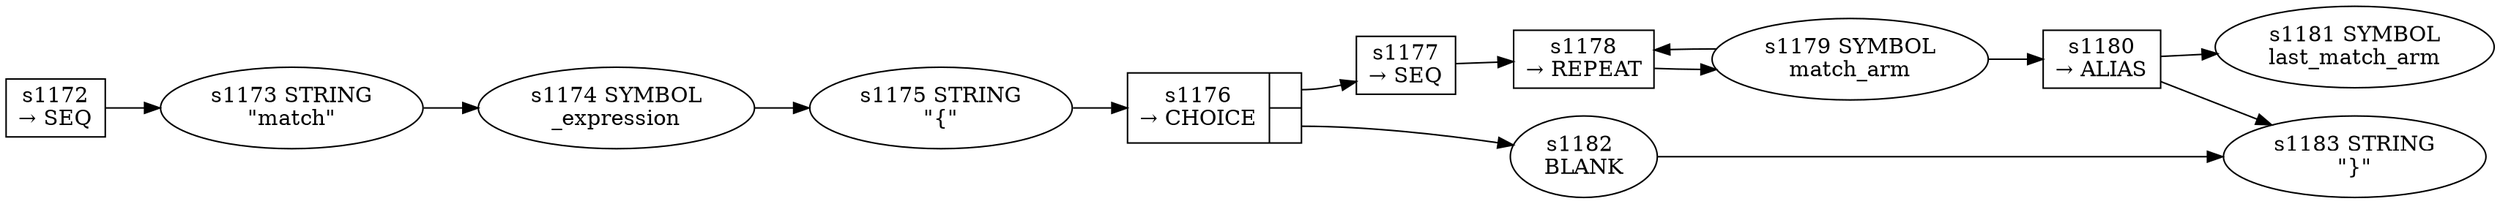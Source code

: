 
  digraph match_expression {
  
    rankdir=LR;
  
    s1172 [label="s1172\n&rarr; SEQ", shape=record, fixedsize=false, peripheries=1];
  s1173 [label="s1173 STRING\n\"match\""];
  s1172 -> s1173 [];
  s1174 [label="s1174 SYMBOL\n_expression" href="rust-grammar.json._expression.dot.svg"];
  s1173 -> s1174 [];
  s1175 [label="s1175 STRING\n\"{\""];
  s1174 -> s1175 [];
  s1176 [label="{s1176\n&rarr; CHOICE|{<p0>|<p1>}}", shape=record, fixedsize=false, peripheries=1];
  s1177 [label="s1177\n&rarr; SEQ", shape=record, fixedsize=false, peripheries=1];
  s1178 [label="s1178\n&rarr; REPEAT", shape=record, fixedsize=false, peripheries=1];
  s1179 [label="s1179 SYMBOL\nmatch_arm" href="rust-grammar.json.match_arm.dot.svg"];
  s1178 -> s1179 [];
  s1179 -> s1178 [];
  s1177 -> s1178 [];
  s1180 [label="s1180\n&rarr; ALIAS", shape=record, fixedsize=false, peripheries=1];
  s1181 [label="s1181 SYMBOL\nlast_match_arm" href="rust-grammar.json.last_match_arm.dot.svg"];
  s1180 -> s1181 [];
  s1179 -> s1180 [];
  s1176:p0 -> s1177 [label=""];
  s1182 [label="s1182 \nBLANK"];
  s1176:p1 -> s1182 [label=""];
  s1175 -> s1176 [];
  s1183 [label="s1183 STRING\n\"}\""];
  s1180 -> s1183 [];
  s1182 -> s1183 [];
  
  }
  